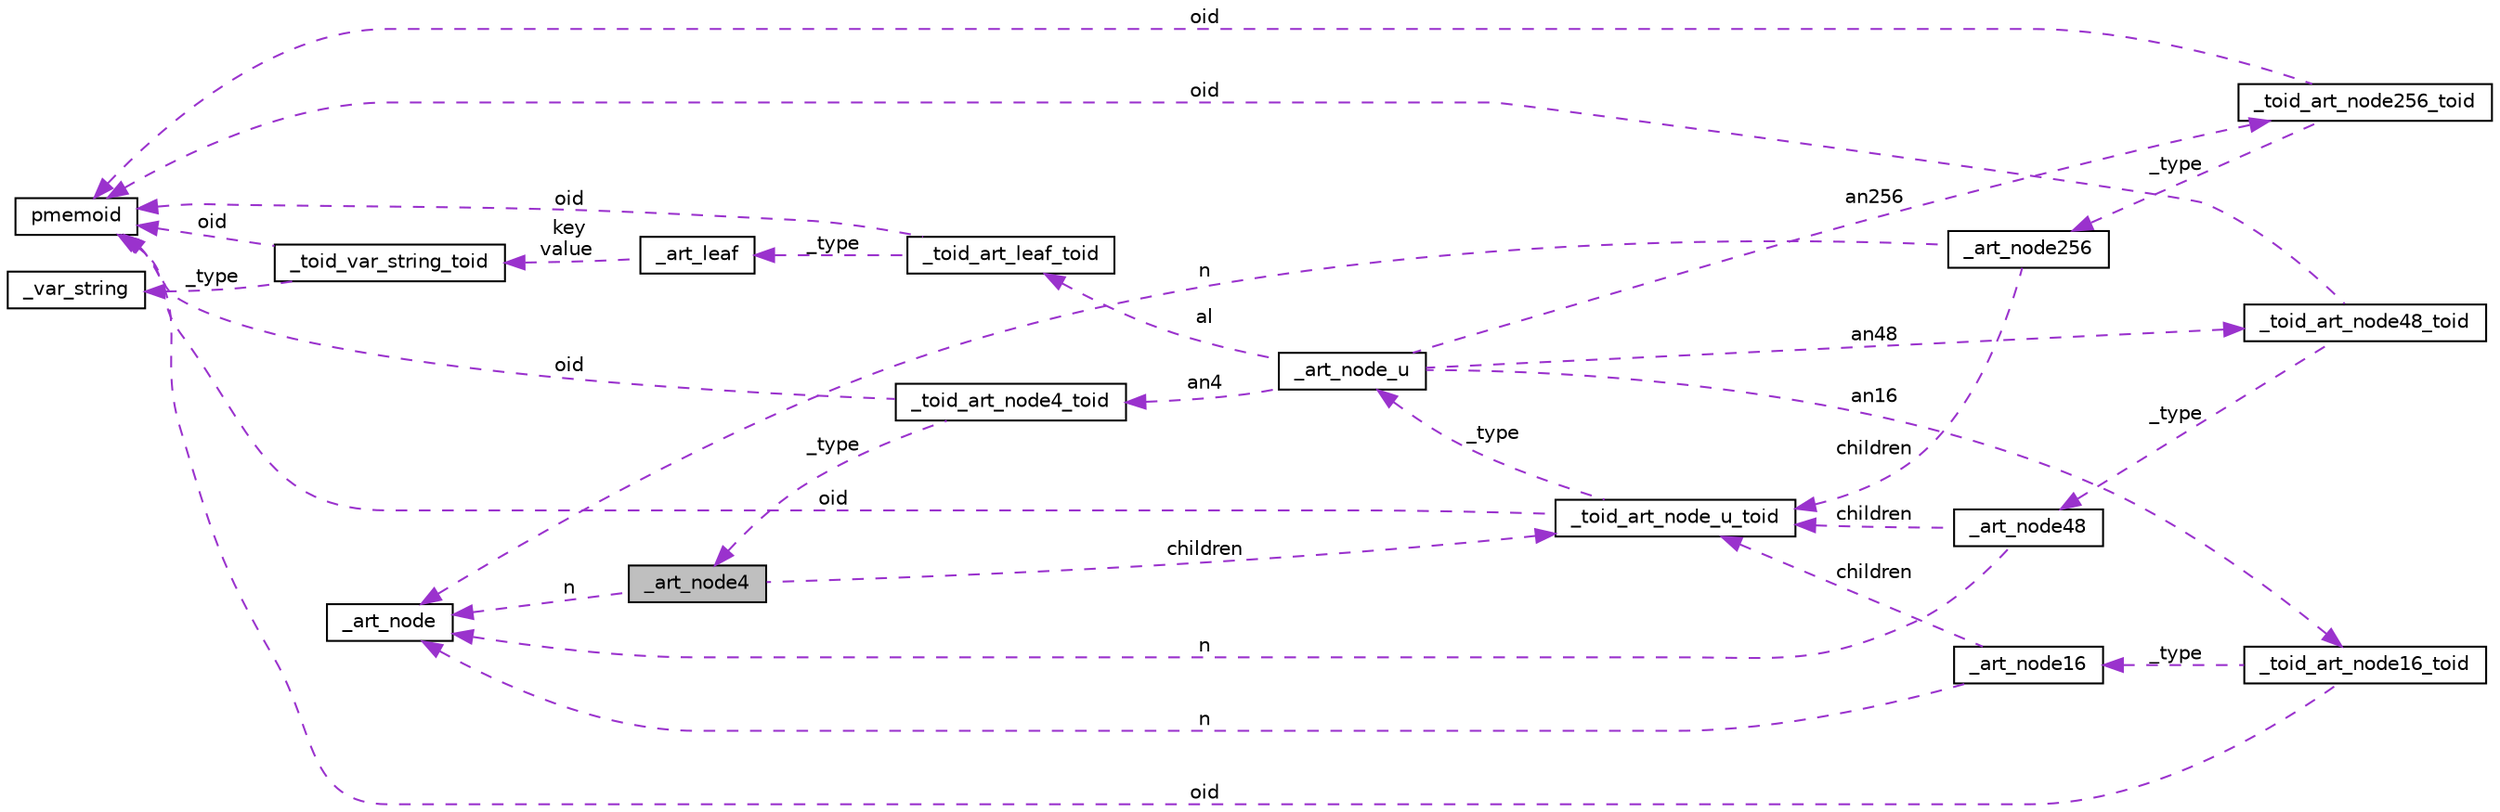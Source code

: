 digraph "_art_node4"
{
  edge [fontname="Helvetica",fontsize="10",labelfontname="Helvetica",labelfontsize="10"];
  node [fontname="Helvetica",fontsize="10",shape=record];
  rankdir="LR";
  Node1 [label="_art_node4",height=0.2,width=0.4,color="black", fillcolor="grey75", style="filled", fontcolor="black"];
  Node2 -> Node1 [dir="back",color="darkorchid3",fontsize="10",style="dashed",label=" children" ,fontname="Helvetica"];
  Node2 [label="_toid_art_node_u_toid",height=0.2,width=0.4,color="black", fillcolor="white", style="filled",URL="$union__toid__art__node__u__toid.html"];
  Node3 -> Node2 [dir="back",color="darkorchid3",fontsize="10",style="dashed",label=" oid" ,fontname="Helvetica"];
  Node3 [label="pmemoid",height=0.2,width=0.4,color="black", fillcolor="white", style="filled",URL="$structpmemoid.html"];
  Node4 -> Node2 [dir="back",color="darkorchid3",fontsize="10",style="dashed",label=" _type" ,fontname="Helvetica"];
  Node4 [label="_art_node_u",height=0.2,width=0.4,color="black", fillcolor="white", style="filled",URL="$struct__art__node__u.html"];
  Node5 -> Node4 [dir="back",color="darkorchid3",fontsize="10",style="dashed",label=" al" ,fontname="Helvetica"];
  Node5 [label="_toid_art_leaf_toid",height=0.2,width=0.4,color="black", fillcolor="white", style="filled",URL="$union__toid__art__leaf__toid.html"];
  Node6 -> Node5 [dir="back",color="darkorchid3",fontsize="10",style="dashed",label=" _type" ,fontname="Helvetica"];
  Node6 [label="_art_leaf",height=0.2,width=0.4,color="black", fillcolor="white", style="filled",URL="$struct__art__leaf.html"];
  Node7 -> Node6 [dir="back",color="darkorchid3",fontsize="10",style="dashed",label=" key\nvalue" ,fontname="Helvetica"];
  Node7 [label="_toid_var_string_toid",height=0.2,width=0.4,color="black", fillcolor="white", style="filled",URL="$union__toid__var__string__toid.html"];
  Node8 -> Node7 [dir="back",color="darkorchid3",fontsize="10",style="dashed",label=" _type" ,fontname="Helvetica"];
  Node8 [label="_var_string",height=0.2,width=0.4,color="black", fillcolor="white", style="filled",URL="$struct__var__string.html"];
  Node3 -> Node7 [dir="back",color="darkorchid3",fontsize="10",style="dashed",label=" oid" ,fontname="Helvetica"];
  Node3 -> Node5 [dir="back",color="darkorchid3",fontsize="10",style="dashed",label=" oid" ,fontname="Helvetica"];
  Node9 -> Node4 [dir="back",color="darkorchid3",fontsize="10",style="dashed",label=" an16" ,fontname="Helvetica"];
  Node9 [label="_toid_art_node16_toid",height=0.2,width=0.4,color="black", fillcolor="white", style="filled",URL="$union__toid__art__node16__toid.html"];
  Node10 -> Node9 [dir="back",color="darkorchid3",fontsize="10",style="dashed",label=" _type" ,fontname="Helvetica"];
  Node10 [label="_art_node16",height=0.2,width=0.4,color="black", fillcolor="white", style="filled",URL="$struct__art__node16.html"];
  Node2 -> Node10 [dir="back",color="darkorchid3",fontsize="10",style="dashed",label=" children" ,fontname="Helvetica"];
  Node11 -> Node10 [dir="back",color="darkorchid3",fontsize="10",style="dashed",label=" n" ,fontname="Helvetica"];
  Node11 [label="_art_node",height=0.2,width=0.4,color="black", fillcolor="white", style="filled",URL="$struct__art__node.html"];
  Node3 -> Node9 [dir="back",color="darkorchid3",fontsize="10",style="dashed",label=" oid" ,fontname="Helvetica"];
  Node12 -> Node4 [dir="back",color="darkorchid3",fontsize="10",style="dashed",label=" an4" ,fontname="Helvetica"];
  Node12 [label="_toid_art_node4_toid",height=0.2,width=0.4,color="black", fillcolor="white", style="filled",URL="$union__toid__art__node4__toid.html"];
  Node1 -> Node12 [dir="back",color="darkorchid3",fontsize="10",style="dashed",label=" _type" ,fontname="Helvetica"];
  Node3 -> Node12 [dir="back",color="darkorchid3",fontsize="10",style="dashed",label=" oid" ,fontname="Helvetica"];
  Node13 -> Node4 [dir="back",color="darkorchid3",fontsize="10",style="dashed",label=" an256" ,fontname="Helvetica"];
  Node13 [label="_toid_art_node256_toid",height=0.2,width=0.4,color="black", fillcolor="white", style="filled",URL="$union__toid__art__node256__toid.html"];
  Node14 -> Node13 [dir="back",color="darkorchid3",fontsize="10",style="dashed",label=" _type" ,fontname="Helvetica"];
  Node14 [label="_art_node256",height=0.2,width=0.4,color="black", fillcolor="white", style="filled",URL="$struct__art__node256.html"];
  Node2 -> Node14 [dir="back",color="darkorchid3",fontsize="10",style="dashed",label=" children" ,fontname="Helvetica"];
  Node11 -> Node14 [dir="back",color="darkorchid3",fontsize="10",style="dashed",label=" n" ,fontname="Helvetica"];
  Node3 -> Node13 [dir="back",color="darkorchid3",fontsize="10",style="dashed",label=" oid" ,fontname="Helvetica"];
  Node15 -> Node4 [dir="back",color="darkorchid3",fontsize="10",style="dashed",label=" an48" ,fontname="Helvetica"];
  Node15 [label="_toid_art_node48_toid",height=0.2,width=0.4,color="black", fillcolor="white", style="filled",URL="$union__toid__art__node48__toid.html"];
  Node3 -> Node15 [dir="back",color="darkorchid3",fontsize="10",style="dashed",label=" oid" ,fontname="Helvetica"];
  Node16 -> Node15 [dir="back",color="darkorchid3",fontsize="10",style="dashed",label=" _type" ,fontname="Helvetica"];
  Node16 [label="_art_node48",height=0.2,width=0.4,color="black", fillcolor="white", style="filled",URL="$struct__art__node48.html"];
  Node2 -> Node16 [dir="back",color="darkorchid3",fontsize="10",style="dashed",label=" children" ,fontname="Helvetica"];
  Node11 -> Node16 [dir="back",color="darkorchid3",fontsize="10",style="dashed",label=" n" ,fontname="Helvetica"];
  Node11 -> Node1 [dir="back",color="darkorchid3",fontsize="10",style="dashed",label=" n" ,fontname="Helvetica"];
}

